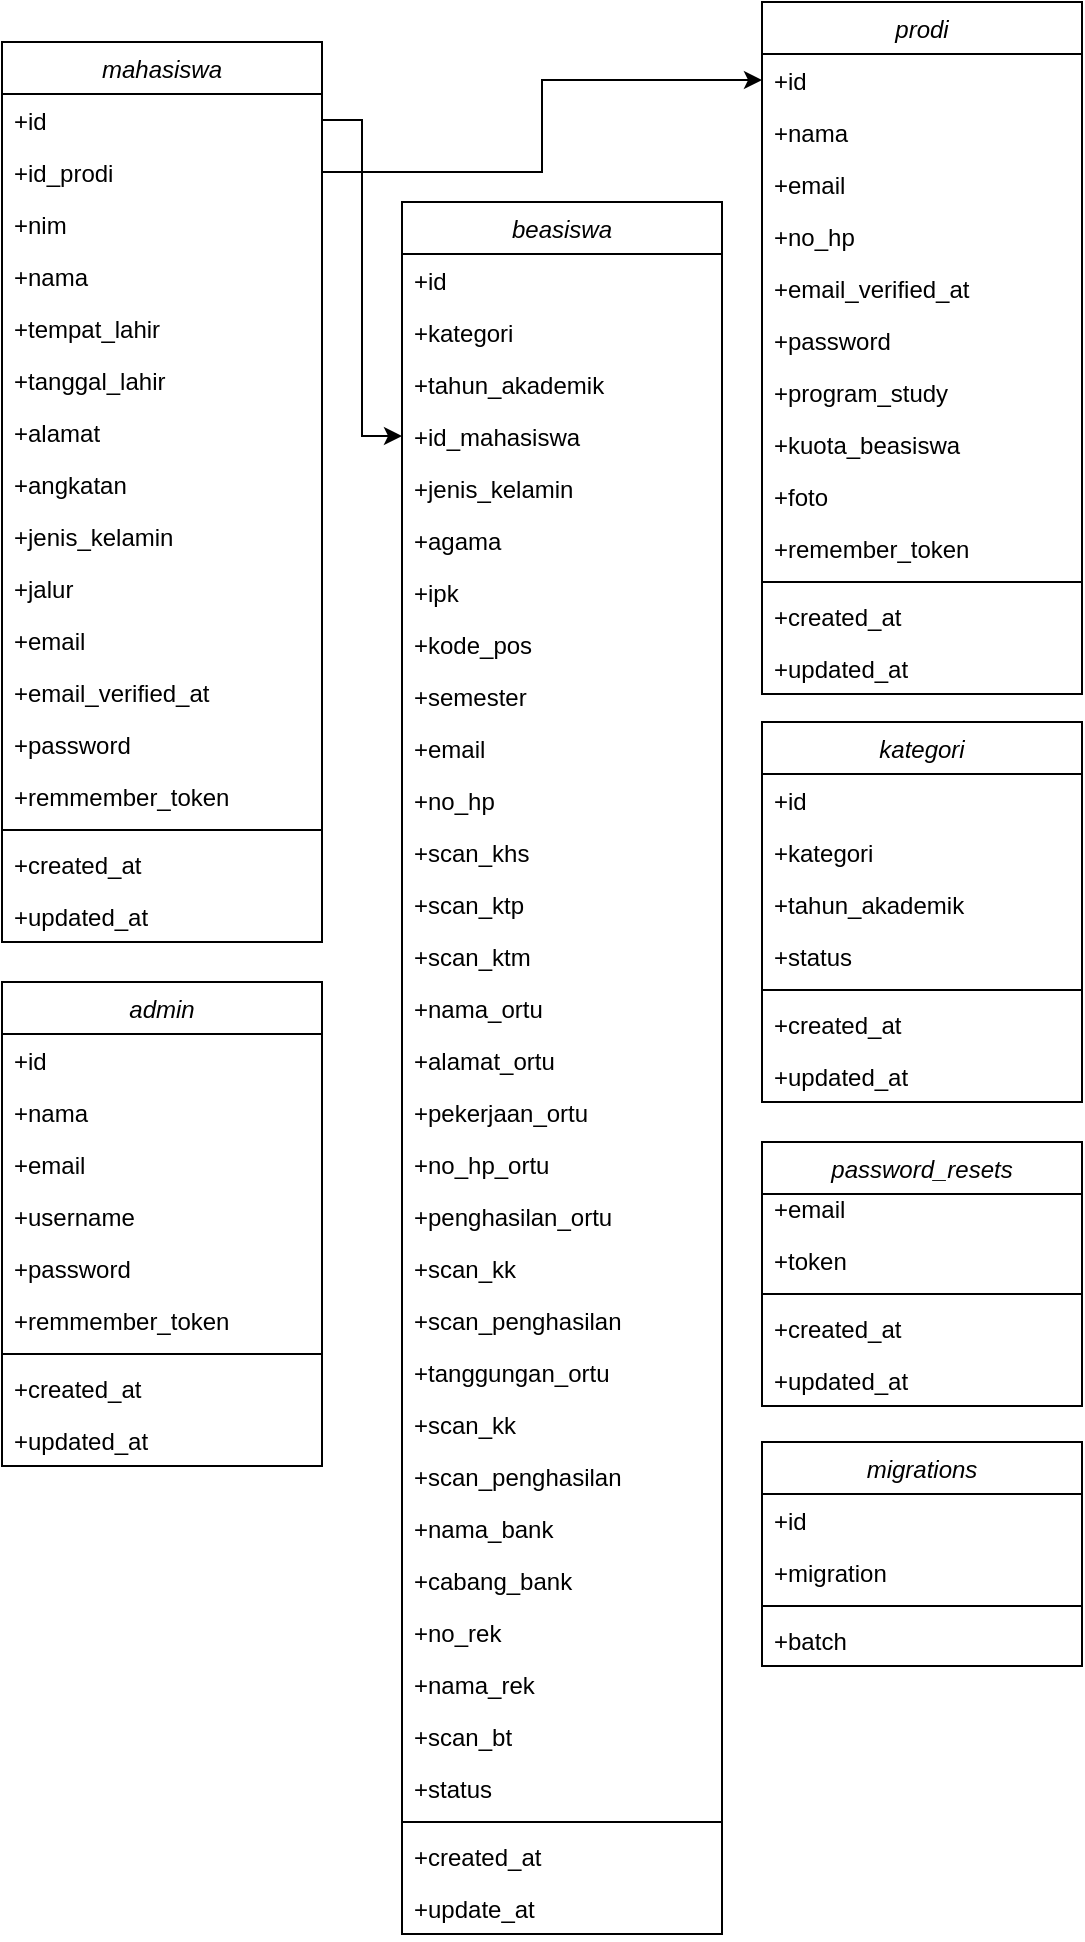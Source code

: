 <mxfile version="13.4.9" type="device"><diagram id="C5RBs43oDa-KdzZeNtuy" name="Page-1"><mxGraphModel dx="354" dy="383" grid="1" gridSize="10" guides="1" tooltips="1" connect="1" arrows="1" fold="1" page="1" pageScale="1" pageWidth="827" pageHeight="1169" math="0" shadow="0"><root><mxCell id="WIyWlLk6GJQsqaUBKTNV-0"/><mxCell id="WIyWlLk6GJQsqaUBKTNV-1" parent="WIyWlLk6GJQsqaUBKTNV-0"/><mxCell id="zkfFHV4jXpPFQw0GAbJ--0" value="mahasiswa" style="swimlane;fontStyle=2;align=center;verticalAlign=top;childLayout=stackLayout;horizontal=1;startSize=26;horizontalStack=0;resizeParent=1;resizeLast=0;collapsible=1;marginBottom=0;rounded=0;shadow=0;strokeWidth=1;" parent="WIyWlLk6GJQsqaUBKTNV-1" vertex="1"><mxGeometry x="70" y="100" width="160" height="450" as="geometry"><mxRectangle x="230" y="140" width="160" height="26" as="alternateBounds"/></mxGeometry></mxCell><mxCell id="zkfFHV4jXpPFQw0GAbJ--1" value="+id" style="text;align=left;verticalAlign=top;spacingLeft=4;spacingRight=4;overflow=hidden;rotatable=0;points=[[0,0.5],[1,0.5]];portConstraint=eastwest;" parent="zkfFHV4jXpPFQw0GAbJ--0" vertex="1"><mxGeometry y="26" width="160" height="26" as="geometry"/></mxCell><mxCell id="zkfFHV4jXpPFQw0GAbJ--2" value="+id_prodi" style="text;align=left;verticalAlign=top;spacingLeft=4;spacingRight=4;overflow=hidden;rotatable=0;points=[[0,0.5],[1,0.5]];portConstraint=eastwest;rounded=0;shadow=0;html=0;" parent="zkfFHV4jXpPFQw0GAbJ--0" vertex="1"><mxGeometry y="52" width="160" height="26" as="geometry"/></mxCell><mxCell id="zkfFHV4jXpPFQw0GAbJ--5" value="+nim" style="text;align=left;verticalAlign=top;spacingLeft=4;spacingRight=4;overflow=hidden;rotatable=0;points=[[0,0.5],[1,0.5]];portConstraint=eastwest;" parent="zkfFHV4jXpPFQw0GAbJ--0" vertex="1"><mxGeometry y="78" width="160" height="26" as="geometry"/></mxCell><mxCell id="Gxvj81-XFJor9mvx44wl-0" value="+nama" style="text;align=left;verticalAlign=top;spacingLeft=4;spacingRight=4;overflow=hidden;rotatable=0;points=[[0,0.5],[1,0.5]];portConstraint=eastwest;rounded=0;shadow=0;html=0;" vertex="1" parent="zkfFHV4jXpPFQw0GAbJ--0"><mxGeometry y="104" width="160" height="26" as="geometry"/></mxCell><mxCell id="Gxvj81-XFJor9mvx44wl-1" value="+tempat_lahir" style="text;align=left;verticalAlign=top;spacingLeft=4;spacingRight=4;overflow=hidden;rotatable=0;points=[[0,0.5],[1,0.5]];portConstraint=eastwest;rounded=0;shadow=0;html=0;" vertex="1" parent="zkfFHV4jXpPFQw0GAbJ--0"><mxGeometry y="130" width="160" height="26" as="geometry"/></mxCell><mxCell id="Gxvj81-XFJor9mvx44wl-2" value="+tanggal_lahir" style="text;align=left;verticalAlign=top;spacingLeft=4;spacingRight=4;overflow=hidden;rotatable=0;points=[[0,0.5],[1,0.5]];portConstraint=eastwest;rounded=0;shadow=0;html=0;" vertex="1" parent="zkfFHV4jXpPFQw0GAbJ--0"><mxGeometry y="156" width="160" height="26" as="geometry"/></mxCell><mxCell id="Gxvj81-XFJor9mvx44wl-3" value="+alamat" style="text;align=left;verticalAlign=top;spacingLeft=4;spacingRight=4;overflow=hidden;rotatable=0;points=[[0,0.5],[1,0.5]];portConstraint=eastwest;rounded=0;shadow=0;html=0;" vertex="1" parent="zkfFHV4jXpPFQw0GAbJ--0"><mxGeometry y="182" width="160" height="26" as="geometry"/></mxCell><mxCell id="Gxvj81-XFJor9mvx44wl-4" value="+angkatan" style="text;align=left;verticalAlign=top;spacingLeft=4;spacingRight=4;overflow=hidden;rotatable=0;points=[[0,0.5],[1,0.5]];portConstraint=eastwest;rounded=0;shadow=0;html=0;" vertex="1" parent="zkfFHV4jXpPFQw0GAbJ--0"><mxGeometry y="208" width="160" height="26" as="geometry"/></mxCell><mxCell id="Gxvj81-XFJor9mvx44wl-5" value="+jenis_kelamin" style="text;align=left;verticalAlign=top;spacingLeft=4;spacingRight=4;overflow=hidden;rotatable=0;points=[[0,0.5],[1,0.5]];portConstraint=eastwest;rounded=0;shadow=0;html=0;" vertex="1" parent="zkfFHV4jXpPFQw0GAbJ--0"><mxGeometry y="234" width="160" height="26" as="geometry"/></mxCell><mxCell id="Gxvj81-XFJor9mvx44wl-6" value="+jalur" style="text;align=left;verticalAlign=top;spacingLeft=4;spacingRight=4;overflow=hidden;rotatable=0;points=[[0,0.5],[1,0.5]];portConstraint=eastwest;rounded=0;shadow=0;html=0;" vertex="1" parent="zkfFHV4jXpPFQw0GAbJ--0"><mxGeometry y="260" width="160" height="26" as="geometry"/></mxCell><mxCell id="Gxvj81-XFJor9mvx44wl-7" value="+email" style="text;align=left;verticalAlign=top;spacingLeft=4;spacingRight=4;overflow=hidden;rotatable=0;points=[[0,0.5],[1,0.5]];portConstraint=eastwest;rounded=0;shadow=0;html=0;" vertex="1" parent="zkfFHV4jXpPFQw0GAbJ--0"><mxGeometry y="286" width="160" height="26" as="geometry"/></mxCell><mxCell id="Gxvj81-XFJor9mvx44wl-8" value="+email_verified_at" style="text;align=left;verticalAlign=top;spacingLeft=4;spacingRight=4;overflow=hidden;rotatable=0;points=[[0,0.5],[1,0.5]];portConstraint=eastwest;rounded=0;shadow=0;html=0;" vertex="1" parent="zkfFHV4jXpPFQw0GAbJ--0"><mxGeometry y="312" width="160" height="26" as="geometry"/></mxCell><mxCell id="Gxvj81-XFJor9mvx44wl-9" value="+password" style="text;align=left;verticalAlign=top;spacingLeft=4;spacingRight=4;overflow=hidden;rotatable=0;points=[[0,0.5],[1,0.5]];portConstraint=eastwest;rounded=0;shadow=0;html=0;" vertex="1" parent="zkfFHV4jXpPFQw0GAbJ--0"><mxGeometry y="338" width="160" height="26" as="geometry"/></mxCell><mxCell id="Gxvj81-XFJor9mvx44wl-10" value="+remmember_token" style="text;align=left;verticalAlign=top;spacingLeft=4;spacingRight=4;overflow=hidden;rotatable=0;points=[[0,0.5],[1,0.5]];portConstraint=eastwest;rounded=0;shadow=0;html=0;" vertex="1" parent="zkfFHV4jXpPFQw0GAbJ--0"><mxGeometry y="364" width="160" height="26" as="geometry"/></mxCell><mxCell id="zkfFHV4jXpPFQw0GAbJ--4" value="" style="line;html=1;strokeWidth=1;align=left;verticalAlign=middle;spacingTop=-1;spacingLeft=3;spacingRight=3;rotatable=0;labelPosition=right;points=[];portConstraint=eastwest;" parent="zkfFHV4jXpPFQw0GAbJ--0" vertex="1"><mxGeometry y="390" width="160" height="8" as="geometry"/></mxCell><mxCell id="Gxvj81-XFJor9mvx44wl-12" value="+created_at" style="text;align=left;verticalAlign=top;spacingLeft=4;spacingRight=4;overflow=hidden;rotatable=0;points=[[0,0.5],[1,0.5]];portConstraint=eastwest;rounded=0;shadow=0;html=0;" vertex="1" parent="zkfFHV4jXpPFQw0GAbJ--0"><mxGeometry y="398" width="160" height="26" as="geometry"/></mxCell><mxCell id="Gxvj81-XFJor9mvx44wl-13" value="+updated_at" style="text;align=left;verticalAlign=top;spacingLeft=4;spacingRight=4;overflow=hidden;rotatable=0;points=[[0,0.5],[1,0.5]];portConstraint=eastwest;rounded=0;shadow=0;html=0;" vertex="1" parent="zkfFHV4jXpPFQw0GAbJ--0"><mxGeometry y="424" width="160" height="26" as="geometry"/></mxCell><mxCell id="Gxvj81-XFJor9mvx44wl-50" style="edgeStyle=orthogonalEdgeStyle;rounded=0;orthogonalLoop=1;jettySize=auto;html=1;exitX=1;exitY=0.5;exitDx=0;exitDy=0;entryX=0;entryY=0.5;entryDx=0;entryDy=0;" edge="1" parent="WIyWlLk6GJQsqaUBKTNV-1" source="zkfFHV4jXpPFQw0GAbJ--1" target="Gxvj81-XFJor9mvx44wl-19"><mxGeometry relative="1" as="geometry"/></mxCell><mxCell id="Gxvj81-XFJor9mvx44wl-84" style="edgeStyle=orthogonalEdgeStyle;rounded=0;orthogonalLoop=1;jettySize=auto;html=1;exitX=1;exitY=0.5;exitDx=0;exitDy=0;entryX=0;entryY=0.5;entryDx=0;entryDy=0;" edge="1" parent="WIyWlLk6GJQsqaUBKTNV-1" source="zkfFHV4jXpPFQw0GAbJ--2" target="Gxvj81-XFJor9mvx44wl-71"><mxGeometry relative="1" as="geometry"/></mxCell><mxCell id="Gxvj81-XFJor9mvx44wl-51" value="admin" style="swimlane;fontStyle=2;align=center;verticalAlign=top;childLayout=stackLayout;horizontal=1;startSize=26;horizontalStack=0;resizeParent=1;resizeLast=0;collapsible=1;marginBottom=0;rounded=0;shadow=0;strokeWidth=1;" vertex="1" parent="WIyWlLk6GJQsqaUBKTNV-1"><mxGeometry x="70" y="570" width="160" height="242" as="geometry"><mxRectangle x="230" y="140" width="160" height="26" as="alternateBounds"/></mxGeometry></mxCell><mxCell id="Gxvj81-XFJor9mvx44wl-52" value="+id" style="text;align=left;verticalAlign=top;spacingLeft=4;spacingRight=4;overflow=hidden;rotatable=0;points=[[0,0.5],[1,0.5]];portConstraint=eastwest;" vertex="1" parent="Gxvj81-XFJor9mvx44wl-51"><mxGeometry y="26" width="160" height="26" as="geometry"/></mxCell><mxCell id="Gxvj81-XFJor9mvx44wl-55" value="+nama" style="text;align=left;verticalAlign=top;spacingLeft=4;spacingRight=4;overflow=hidden;rotatable=0;points=[[0,0.5],[1,0.5]];portConstraint=eastwest;rounded=0;shadow=0;html=0;" vertex="1" parent="Gxvj81-XFJor9mvx44wl-51"><mxGeometry y="52" width="160" height="26" as="geometry"/></mxCell><mxCell id="Gxvj81-XFJor9mvx44wl-69" value="+email" style="text;align=left;verticalAlign=top;spacingLeft=4;spacingRight=4;overflow=hidden;rotatable=0;points=[[0,0.5],[1,0.5]];portConstraint=eastwest;rounded=0;shadow=0;html=0;" vertex="1" parent="Gxvj81-XFJor9mvx44wl-51"><mxGeometry y="78" width="160" height="26" as="geometry"/></mxCell><mxCell id="Gxvj81-XFJor9mvx44wl-56" value="+username" style="text;align=left;verticalAlign=top;spacingLeft=4;spacingRight=4;overflow=hidden;rotatable=0;points=[[0,0.5],[1,0.5]];portConstraint=eastwest;rounded=0;shadow=0;html=0;" vertex="1" parent="Gxvj81-XFJor9mvx44wl-51"><mxGeometry y="104" width="160" height="26" as="geometry"/></mxCell><mxCell id="Gxvj81-XFJor9mvx44wl-57" value="+password" style="text;align=left;verticalAlign=top;spacingLeft=4;spacingRight=4;overflow=hidden;rotatable=0;points=[[0,0.5],[1,0.5]];portConstraint=eastwest;rounded=0;shadow=0;html=0;" vertex="1" parent="Gxvj81-XFJor9mvx44wl-51"><mxGeometry y="130" width="160" height="26" as="geometry"/></mxCell><mxCell id="Gxvj81-XFJor9mvx44wl-65" value="+remmember_token" style="text;align=left;verticalAlign=top;spacingLeft=4;spacingRight=4;overflow=hidden;rotatable=0;points=[[0,0.5],[1,0.5]];portConstraint=eastwest;rounded=0;shadow=0;html=0;" vertex="1" parent="Gxvj81-XFJor9mvx44wl-51"><mxGeometry y="156" width="160" height="26" as="geometry"/></mxCell><mxCell id="Gxvj81-XFJor9mvx44wl-66" value="" style="line;html=1;strokeWidth=1;align=left;verticalAlign=middle;spacingTop=-1;spacingLeft=3;spacingRight=3;rotatable=0;labelPosition=right;points=[];portConstraint=eastwest;" vertex="1" parent="Gxvj81-XFJor9mvx44wl-51"><mxGeometry y="182" width="160" height="8" as="geometry"/></mxCell><mxCell id="Gxvj81-XFJor9mvx44wl-67" value="+created_at" style="text;align=left;verticalAlign=top;spacingLeft=4;spacingRight=4;overflow=hidden;rotatable=0;points=[[0,0.5],[1,0.5]];portConstraint=eastwest;rounded=0;shadow=0;html=0;" vertex="1" parent="Gxvj81-XFJor9mvx44wl-51"><mxGeometry y="190" width="160" height="26" as="geometry"/></mxCell><mxCell id="Gxvj81-XFJor9mvx44wl-68" value="+updated_at" style="text;align=left;verticalAlign=top;spacingLeft=4;spacingRight=4;overflow=hidden;rotatable=0;points=[[0,0.5],[1,0.5]];portConstraint=eastwest;rounded=0;shadow=0;html=0;" vertex="1" parent="Gxvj81-XFJor9mvx44wl-51"><mxGeometry y="216" width="160" height="26" as="geometry"/></mxCell><mxCell id="Gxvj81-XFJor9mvx44wl-15" value="beasiswa" style="swimlane;fontStyle=2;align=center;verticalAlign=top;childLayout=stackLayout;horizontal=1;startSize=26;horizontalStack=0;resizeParent=1;resizeLast=0;collapsible=1;marginBottom=0;rounded=0;shadow=0;strokeWidth=1;" vertex="1" parent="WIyWlLk6GJQsqaUBKTNV-1"><mxGeometry x="270" y="180" width="160" height="866" as="geometry"><mxRectangle x="230" y="140" width="160" height="26" as="alternateBounds"/></mxGeometry></mxCell><mxCell id="Gxvj81-XFJor9mvx44wl-16" value="+id" style="text;align=left;verticalAlign=top;spacingLeft=4;spacingRight=4;overflow=hidden;rotatable=0;points=[[0,0.5],[1,0.5]];portConstraint=eastwest;" vertex="1" parent="Gxvj81-XFJor9mvx44wl-15"><mxGeometry y="26" width="160" height="26" as="geometry"/></mxCell><mxCell id="Gxvj81-XFJor9mvx44wl-17" value="+kategori" style="text;align=left;verticalAlign=top;spacingLeft=4;spacingRight=4;overflow=hidden;rotatable=0;points=[[0,0.5],[1,0.5]];portConstraint=eastwest;rounded=0;shadow=0;html=0;" vertex="1" parent="Gxvj81-XFJor9mvx44wl-15"><mxGeometry y="52" width="160" height="26" as="geometry"/></mxCell><mxCell id="Gxvj81-XFJor9mvx44wl-18" value="+tahun_akademik" style="text;align=left;verticalAlign=top;spacingLeft=4;spacingRight=4;overflow=hidden;rotatable=0;points=[[0,0.5],[1,0.5]];portConstraint=eastwest;" vertex="1" parent="Gxvj81-XFJor9mvx44wl-15"><mxGeometry y="78" width="160" height="26" as="geometry"/></mxCell><mxCell id="Gxvj81-XFJor9mvx44wl-19" value="+id_mahasiswa" style="text;align=left;verticalAlign=top;spacingLeft=4;spacingRight=4;overflow=hidden;rotatable=0;points=[[0,0.5],[1,0.5]];portConstraint=eastwest;rounded=0;shadow=0;html=0;" vertex="1" parent="Gxvj81-XFJor9mvx44wl-15"><mxGeometry y="104" width="160" height="26" as="geometry"/></mxCell><mxCell id="Gxvj81-XFJor9mvx44wl-21" value="+jenis_kelamin" style="text;align=left;verticalAlign=top;spacingLeft=4;spacingRight=4;overflow=hidden;rotatable=0;points=[[0,0.5],[1,0.5]];portConstraint=eastwest;rounded=0;shadow=0;html=0;" vertex="1" parent="Gxvj81-XFJor9mvx44wl-15"><mxGeometry y="130" width="160" height="26" as="geometry"/></mxCell><mxCell id="Gxvj81-XFJor9mvx44wl-22" value="+agama" style="text;align=left;verticalAlign=top;spacingLeft=4;spacingRight=4;overflow=hidden;rotatable=0;points=[[0,0.5],[1,0.5]];portConstraint=eastwest;rounded=0;shadow=0;html=0;" vertex="1" parent="Gxvj81-XFJor9mvx44wl-15"><mxGeometry y="156" width="160" height="26" as="geometry"/></mxCell><mxCell id="Gxvj81-XFJor9mvx44wl-23" value="+ipk" style="text;align=left;verticalAlign=top;spacingLeft=4;spacingRight=4;overflow=hidden;rotatable=0;points=[[0,0.5],[1,0.5]];portConstraint=eastwest;rounded=0;shadow=0;html=0;" vertex="1" parent="Gxvj81-XFJor9mvx44wl-15"><mxGeometry y="182" width="160" height="26" as="geometry"/></mxCell><mxCell id="Gxvj81-XFJor9mvx44wl-24" value="+kode_pos" style="text;align=left;verticalAlign=top;spacingLeft=4;spacingRight=4;overflow=hidden;rotatable=0;points=[[0,0.5],[1,0.5]];portConstraint=eastwest;rounded=0;shadow=0;html=0;" vertex="1" parent="Gxvj81-XFJor9mvx44wl-15"><mxGeometry y="208" width="160" height="26" as="geometry"/></mxCell><mxCell id="Gxvj81-XFJor9mvx44wl-25" value="+semester" style="text;align=left;verticalAlign=top;spacingLeft=4;spacingRight=4;overflow=hidden;rotatable=0;points=[[0,0.5],[1,0.5]];portConstraint=eastwest;rounded=0;shadow=0;html=0;" vertex="1" parent="Gxvj81-XFJor9mvx44wl-15"><mxGeometry y="234" width="160" height="26" as="geometry"/></mxCell><mxCell id="Gxvj81-XFJor9mvx44wl-26" value="+email" style="text;align=left;verticalAlign=top;spacingLeft=4;spacingRight=4;overflow=hidden;rotatable=0;points=[[0,0.5],[1,0.5]];portConstraint=eastwest;rounded=0;shadow=0;html=0;" vertex="1" parent="Gxvj81-XFJor9mvx44wl-15"><mxGeometry y="260" width="160" height="26" as="geometry"/></mxCell><mxCell id="Gxvj81-XFJor9mvx44wl-27" value="+no_hp" style="text;align=left;verticalAlign=top;spacingLeft=4;spacingRight=4;overflow=hidden;rotatable=0;points=[[0,0.5],[1,0.5]];portConstraint=eastwest;rounded=0;shadow=0;html=0;" vertex="1" parent="Gxvj81-XFJor9mvx44wl-15"><mxGeometry y="286" width="160" height="26" as="geometry"/></mxCell><mxCell id="Gxvj81-XFJor9mvx44wl-28" value="+scan_khs" style="text;align=left;verticalAlign=top;spacingLeft=4;spacingRight=4;overflow=hidden;rotatable=0;points=[[0,0.5],[1,0.5]];portConstraint=eastwest;rounded=0;shadow=0;html=0;" vertex="1" parent="Gxvj81-XFJor9mvx44wl-15"><mxGeometry y="312" width="160" height="26" as="geometry"/></mxCell><mxCell id="Gxvj81-XFJor9mvx44wl-29" value="+scan_ktp" style="text;align=left;verticalAlign=top;spacingLeft=4;spacingRight=4;overflow=hidden;rotatable=0;points=[[0,0.5],[1,0.5]];portConstraint=eastwest;rounded=0;shadow=0;html=0;" vertex="1" parent="Gxvj81-XFJor9mvx44wl-15"><mxGeometry y="338" width="160" height="26" as="geometry"/></mxCell><mxCell id="Gxvj81-XFJor9mvx44wl-31" value="+scan_ktm" style="text;align=left;verticalAlign=top;spacingLeft=4;spacingRight=4;overflow=hidden;rotatable=0;points=[[0,0.5],[1,0.5]];portConstraint=eastwest;rounded=0;shadow=0;html=0;" vertex="1" parent="Gxvj81-XFJor9mvx44wl-15"><mxGeometry y="364" width="160" height="26" as="geometry"/></mxCell><mxCell id="Gxvj81-XFJor9mvx44wl-32" value="+nama_ortu" style="text;align=left;verticalAlign=top;spacingLeft=4;spacingRight=4;overflow=hidden;rotatable=0;points=[[0,0.5],[1,0.5]];portConstraint=eastwest;rounded=0;shadow=0;html=0;" vertex="1" parent="Gxvj81-XFJor9mvx44wl-15"><mxGeometry y="390" width="160" height="26" as="geometry"/></mxCell><mxCell id="Gxvj81-XFJor9mvx44wl-33" value="+alamat_ortu" style="text;align=left;verticalAlign=top;spacingLeft=4;spacingRight=4;overflow=hidden;rotatable=0;points=[[0,0.5],[1,0.5]];portConstraint=eastwest;rounded=0;shadow=0;html=0;" vertex="1" parent="Gxvj81-XFJor9mvx44wl-15"><mxGeometry y="416" width="160" height="26" as="geometry"/></mxCell><mxCell id="Gxvj81-XFJor9mvx44wl-34" value="+pekerjaan_ortu" style="text;align=left;verticalAlign=top;spacingLeft=4;spacingRight=4;overflow=hidden;rotatable=0;points=[[0,0.5],[1,0.5]];portConstraint=eastwest;rounded=0;shadow=0;html=0;" vertex="1" parent="Gxvj81-XFJor9mvx44wl-15"><mxGeometry y="442" width="160" height="26" as="geometry"/></mxCell><mxCell id="Gxvj81-XFJor9mvx44wl-35" value="+no_hp_ortu" style="text;align=left;verticalAlign=top;spacingLeft=4;spacingRight=4;overflow=hidden;rotatable=0;points=[[0,0.5],[1,0.5]];portConstraint=eastwest;rounded=0;shadow=0;html=0;" vertex="1" parent="Gxvj81-XFJor9mvx44wl-15"><mxGeometry y="468" width="160" height="26" as="geometry"/></mxCell><mxCell id="Gxvj81-XFJor9mvx44wl-36" value="+penghasilan_ortu" style="text;align=left;verticalAlign=top;spacingLeft=4;spacingRight=4;overflow=hidden;rotatable=0;points=[[0,0.5],[1,0.5]];portConstraint=eastwest;rounded=0;shadow=0;html=0;" vertex="1" parent="Gxvj81-XFJor9mvx44wl-15"><mxGeometry y="494" width="160" height="26" as="geometry"/></mxCell><mxCell id="Gxvj81-XFJor9mvx44wl-37" value="+scan_kk" style="text;align=left;verticalAlign=top;spacingLeft=4;spacingRight=4;overflow=hidden;rotatable=0;points=[[0,0.5],[1,0.5]];portConstraint=eastwest;rounded=0;shadow=0;html=0;" vertex="1" parent="Gxvj81-XFJor9mvx44wl-15"><mxGeometry y="520" width="160" height="26" as="geometry"/></mxCell><mxCell id="Gxvj81-XFJor9mvx44wl-38" value="+scan_penghasilan" style="text;align=left;verticalAlign=top;spacingLeft=4;spacingRight=4;overflow=hidden;rotatable=0;points=[[0,0.5],[1,0.5]];portConstraint=eastwest;rounded=0;shadow=0;html=0;" vertex="1" parent="Gxvj81-XFJor9mvx44wl-15"><mxGeometry y="546" width="160" height="26" as="geometry"/></mxCell><mxCell id="Gxvj81-XFJor9mvx44wl-39" value="+tanggungan_ortu" style="text;align=left;verticalAlign=top;spacingLeft=4;spacingRight=4;overflow=hidden;rotatable=0;points=[[0,0.5],[1,0.5]];portConstraint=eastwest;rounded=0;shadow=0;html=0;" vertex="1" parent="Gxvj81-XFJor9mvx44wl-15"><mxGeometry y="572" width="160" height="26" as="geometry"/></mxCell><mxCell id="Gxvj81-XFJor9mvx44wl-40" value="+scan_kk" style="text;align=left;verticalAlign=top;spacingLeft=4;spacingRight=4;overflow=hidden;rotatable=0;points=[[0,0.5],[1,0.5]];portConstraint=eastwest;rounded=0;shadow=0;html=0;" vertex="1" parent="Gxvj81-XFJor9mvx44wl-15"><mxGeometry y="598" width="160" height="26" as="geometry"/></mxCell><mxCell id="Gxvj81-XFJor9mvx44wl-41" value="+scan_penghasilan" style="text;align=left;verticalAlign=top;spacingLeft=4;spacingRight=4;overflow=hidden;rotatable=0;points=[[0,0.5],[1,0.5]];portConstraint=eastwest;rounded=0;shadow=0;html=0;" vertex="1" parent="Gxvj81-XFJor9mvx44wl-15"><mxGeometry y="624" width="160" height="26" as="geometry"/></mxCell><mxCell id="Gxvj81-XFJor9mvx44wl-42" value="+nama_bank" style="text;align=left;verticalAlign=top;spacingLeft=4;spacingRight=4;overflow=hidden;rotatable=0;points=[[0,0.5],[1,0.5]];portConstraint=eastwest;rounded=0;shadow=0;html=0;" vertex="1" parent="Gxvj81-XFJor9mvx44wl-15"><mxGeometry y="650" width="160" height="26" as="geometry"/></mxCell><mxCell id="Gxvj81-XFJor9mvx44wl-43" value="+cabang_bank" style="text;align=left;verticalAlign=top;spacingLeft=4;spacingRight=4;overflow=hidden;rotatable=0;points=[[0,0.5],[1,0.5]];portConstraint=eastwest;rounded=0;shadow=0;html=0;" vertex="1" parent="Gxvj81-XFJor9mvx44wl-15"><mxGeometry y="676" width="160" height="26" as="geometry"/></mxCell><mxCell id="Gxvj81-XFJor9mvx44wl-44" value="+no_rek" style="text;align=left;verticalAlign=top;spacingLeft=4;spacingRight=4;overflow=hidden;rotatable=0;points=[[0,0.5],[1,0.5]];portConstraint=eastwest;rounded=0;shadow=0;html=0;" vertex="1" parent="Gxvj81-XFJor9mvx44wl-15"><mxGeometry y="702" width="160" height="26" as="geometry"/></mxCell><mxCell id="Gxvj81-XFJor9mvx44wl-45" value="+nama_rek" style="text;align=left;verticalAlign=top;spacingLeft=4;spacingRight=4;overflow=hidden;rotatable=0;points=[[0,0.5],[1,0.5]];portConstraint=eastwest;rounded=0;shadow=0;html=0;" vertex="1" parent="Gxvj81-XFJor9mvx44wl-15"><mxGeometry y="728" width="160" height="26" as="geometry"/></mxCell><mxCell id="Gxvj81-XFJor9mvx44wl-46" value="+scan_bt" style="text;align=left;verticalAlign=top;spacingLeft=4;spacingRight=4;overflow=hidden;rotatable=0;points=[[0,0.5],[1,0.5]];portConstraint=eastwest;rounded=0;shadow=0;html=0;" vertex="1" parent="Gxvj81-XFJor9mvx44wl-15"><mxGeometry y="754" width="160" height="26" as="geometry"/></mxCell><mxCell id="Gxvj81-XFJor9mvx44wl-47" value="+status" style="text;align=left;verticalAlign=top;spacingLeft=4;spacingRight=4;overflow=hidden;rotatable=0;points=[[0,0.5],[1,0.5]];portConstraint=eastwest;rounded=0;shadow=0;html=0;" vertex="1" parent="Gxvj81-XFJor9mvx44wl-15"><mxGeometry y="780" width="160" height="26" as="geometry"/></mxCell><mxCell id="Gxvj81-XFJor9mvx44wl-30" value="" style="line;html=1;strokeWidth=1;align=left;verticalAlign=middle;spacingTop=-1;spacingLeft=3;spacingRight=3;rotatable=0;labelPosition=right;points=[];portConstraint=eastwest;" vertex="1" parent="Gxvj81-XFJor9mvx44wl-15"><mxGeometry y="806" width="160" height="8" as="geometry"/></mxCell><mxCell id="Gxvj81-XFJor9mvx44wl-48" value="+created_at" style="text;align=left;verticalAlign=top;spacingLeft=4;spacingRight=4;overflow=hidden;rotatable=0;points=[[0,0.5],[1,0.5]];portConstraint=eastwest;rounded=0;shadow=0;html=0;" vertex="1" parent="Gxvj81-XFJor9mvx44wl-15"><mxGeometry y="814" width="160" height="26" as="geometry"/></mxCell><mxCell id="Gxvj81-XFJor9mvx44wl-49" value="+update_at" style="text;align=left;verticalAlign=top;spacingLeft=4;spacingRight=4;overflow=hidden;rotatable=0;points=[[0,0.5],[1,0.5]];portConstraint=eastwest;rounded=0;shadow=0;html=0;" vertex="1" parent="Gxvj81-XFJor9mvx44wl-15"><mxGeometry y="840" width="160" height="26" as="geometry"/></mxCell><mxCell id="Gxvj81-XFJor9mvx44wl-70" value="prodi" style="swimlane;fontStyle=2;align=center;verticalAlign=top;childLayout=stackLayout;horizontal=1;startSize=26;horizontalStack=0;resizeParent=1;resizeLast=0;collapsible=1;marginBottom=0;rounded=0;shadow=0;strokeWidth=1;" vertex="1" parent="WIyWlLk6GJQsqaUBKTNV-1"><mxGeometry x="450" y="80" width="160" height="346" as="geometry"><mxRectangle x="230" y="140" width="160" height="26" as="alternateBounds"/></mxGeometry></mxCell><mxCell id="Gxvj81-XFJor9mvx44wl-71" value="+id" style="text;align=left;verticalAlign=top;spacingLeft=4;spacingRight=4;overflow=hidden;rotatable=0;points=[[0,0.5],[1,0.5]];portConstraint=eastwest;" vertex="1" parent="Gxvj81-XFJor9mvx44wl-70"><mxGeometry y="26" width="160" height="26" as="geometry"/></mxCell><mxCell id="Gxvj81-XFJor9mvx44wl-72" value="+nama" style="text;align=left;verticalAlign=top;spacingLeft=4;spacingRight=4;overflow=hidden;rotatable=0;points=[[0,0.5],[1,0.5]];portConstraint=eastwest;rounded=0;shadow=0;html=0;" vertex="1" parent="Gxvj81-XFJor9mvx44wl-70"><mxGeometry y="52" width="160" height="26" as="geometry"/></mxCell><mxCell id="Gxvj81-XFJor9mvx44wl-73" value="+email" style="text;align=left;verticalAlign=top;spacingLeft=4;spacingRight=4;overflow=hidden;rotatable=0;points=[[0,0.5],[1,0.5]];portConstraint=eastwest;rounded=0;shadow=0;html=0;" vertex="1" parent="Gxvj81-XFJor9mvx44wl-70"><mxGeometry y="78" width="160" height="26" as="geometry"/></mxCell><mxCell id="Gxvj81-XFJor9mvx44wl-74" value="+no_hp" style="text;align=left;verticalAlign=top;spacingLeft=4;spacingRight=4;overflow=hidden;rotatable=0;points=[[0,0.5],[1,0.5]];portConstraint=eastwest;rounded=0;shadow=0;html=0;" vertex="1" parent="Gxvj81-XFJor9mvx44wl-70"><mxGeometry y="104" width="160" height="26" as="geometry"/></mxCell><mxCell id="Gxvj81-XFJor9mvx44wl-75" value="+email_verified_at" style="text;align=left;verticalAlign=top;spacingLeft=4;spacingRight=4;overflow=hidden;rotatable=0;points=[[0,0.5],[1,0.5]];portConstraint=eastwest;rounded=0;shadow=0;html=0;" vertex="1" parent="Gxvj81-XFJor9mvx44wl-70"><mxGeometry y="130" width="160" height="26" as="geometry"/></mxCell><mxCell id="Gxvj81-XFJor9mvx44wl-76" value="+password" style="text;align=left;verticalAlign=top;spacingLeft=4;spacingRight=4;overflow=hidden;rotatable=0;points=[[0,0.5],[1,0.5]];portConstraint=eastwest;rounded=0;shadow=0;html=0;" vertex="1" parent="Gxvj81-XFJor9mvx44wl-70"><mxGeometry y="156" width="160" height="26" as="geometry"/></mxCell><mxCell id="Gxvj81-XFJor9mvx44wl-80" value="+program_study" style="text;align=left;verticalAlign=top;spacingLeft=4;spacingRight=4;overflow=hidden;rotatable=0;points=[[0,0.5],[1,0.5]];portConstraint=eastwest;rounded=0;shadow=0;html=0;" vertex="1" parent="Gxvj81-XFJor9mvx44wl-70"><mxGeometry y="182" width="160" height="26" as="geometry"/></mxCell><mxCell id="Gxvj81-XFJor9mvx44wl-81" value="+kuota_beasiswa" style="text;align=left;verticalAlign=top;spacingLeft=4;spacingRight=4;overflow=hidden;rotatable=0;points=[[0,0.5],[1,0.5]];portConstraint=eastwest;rounded=0;shadow=0;html=0;" vertex="1" parent="Gxvj81-XFJor9mvx44wl-70"><mxGeometry y="208" width="160" height="26" as="geometry"/></mxCell><mxCell id="Gxvj81-XFJor9mvx44wl-82" value="+foto" style="text;align=left;verticalAlign=top;spacingLeft=4;spacingRight=4;overflow=hidden;rotatable=0;points=[[0,0.5],[1,0.5]];portConstraint=eastwest;rounded=0;shadow=0;html=0;" vertex="1" parent="Gxvj81-XFJor9mvx44wl-70"><mxGeometry y="234" width="160" height="26" as="geometry"/></mxCell><mxCell id="Gxvj81-XFJor9mvx44wl-83" value="+remember_token" style="text;align=left;verticalAlign=top;spacingLeft=4;spacingRight=4;overflow=hidden;rotatable=0;points=[[0,0.5],[1,0.5]];portConstraint=eastwest;rounded=0;shadow=0;html=0;" vertex="1" parent="Gxvj81-XFJor9mvx44wl-70"><mxGeometry y="260" width="160" height="26" as="geometry"/></mxCell><mxCell id="Gxvj81-XFJor9mvx44wl-77" value="" style="line;html=1;strokeWidth=1;align=left;verticalAlign=middle;spacingTop=-1;spacingLeft=3;spacingRight=3;rotatable=0;labelPosition=right;points=[];portConstraint=eastwest;" vertex="1" parent="Gxvj81-XFJor9mvx44wl-70"><mxGeometry y="286" width="160" height="8" as="geometry"/></mxCell><mxCell id="Gxvj81-XFJor9mvx44wl-78" value="+created_at" style="text;align=left;verticalAlign=top;spacingLeft=4;spacingRight=4;overflow=hidden;rotatable=0;points=[[0,0.5],[1,0.5]];portConstraint=eastwest;rounded=0;shadow=0;html=0;" vertex="1" parent="Gxvj81-XFJor9mvx44wl-70"><mxGeometry y="294" width="160" height="26" as="geometry"/></mxCell><mxCell id="Gxvj81-XFJor9mvx44wl-79" value="+updated_at" style="text;align=left;verticalAlign=top;spacingLeft=4;spacingRight=4;overflow=hidden;rotatable=0;points=[[0,0.5],[1,0.5]];portConstraint=eastwest;rounded=0;shadow=0;html=0;" vertex="1" parent="Gxvj81-XFJor9mvx44wl-70"><mxGeometry y="320" width="160" height="26" as="geometry"/></mxCell><mxCell id="Gxvj81-XFJor9mvx44wl-85" value="kategori" style="swimlane;fontStyle=2;align=center;verticalAlign=top;childLayout=stackLayout;horizontal=1;startSize=26;horizontalStack=0;resizeParent=1;resizeLast=0;collapsible=1;marginBottom=0;rounded=0;shadow=0;strokeWidth=1;" vertex="1" parent="WIyWlLk6GJQsqaUBKTNV-1"><mxGeometry x="450" y="440" width="160" height="190" as="geometry"><mxRectangle x="230" y="140" width="160" height="26" as="alternateBounds"/></mxGeometry></mxCell><mxCell id="Gxvj81-XFJor9mvx44wl-86" value="+id" style="text;align=left;verticalAlign=top;spacingLeft=4;spacingRight=4;overflow=hidden;rotatable=0;points=[[0,0.5],[1,0.5]];portConstraint=eastwest;" vertex="1" parent="Gxvj81-XFJor9mvx44wl-85"><mxGeometry y="26" width="160" height="26" as="geometry"/></mxCell><mxCell id="Gxvj81-XFJor9mvx44wl-87" value="+kategori" style="text;align=left;verticalAlign=top;spacingLeft=4;spacingRight=4;overflow=hidden;rotatable=0;points=[[0,0.5],[1,0.5]];portConstraint=eastwest;rounded=0;shadow=0;html=0;" vertex="1" parent="Gxvj81-XFJor9mvx44wl-85"><mxGeometry y="52" width="160" height="26" as="geometry"/></mxCell><mxCell id="Gxvj81-XFJor9mvx44wl-88" value="+tahun_akademik" style="text;align=left;verticalAlign=top;spacingLeft=4;spacingRight=4;overflow=hidden;rotatable=0;points=[[0,0.5],[1,0.5]];portConstraint=eastwest;rounded=0;shadow=0;html=0;" vertex="1" parent="Gxvj81-XFJor9mvx44wl-85"><mxGeometry y="78" width="160" height="26" as="geometry"/></mxCell><mxCell id="Gxvj81-XFJor9mvx44wl-89" value="+status" style="text;align=left;verticalAlign=top;spacingLeft=4;spacingRight=4;overflow=hidden;rotatable=0;points=[[0,0.5],[1,0.5]];portConstraint=eastwest;rounded=0;shadow=0;html=0;" vertex="1" parent="Gxvj81-XFJor9mvx44wl-85"><mxGeometry y="104" width="160" height="26" as="geometry"/></mxCell><mxCell id="Gxvj81-XFJor9mvx44wl-92" value="" style="line;html=1;strokeWidth=1;align=left;verticalAlign=middle;spacingTop=-1;spacingLeft=3;spacingRight=3;rotatable=0;labelPosition=right;points=[];portConstraint=eastwest;" vertex="1" parent="Gxvj81-XFJor9mvx44wl-85"><mxGeometry y="130" width="160" height="8" as="geometry"/></mxCell><mxCell id="Gxvj81-XFJor9mvx44wl-93" value="+created_at" style="text;align=left;verticalAlign=top;spacingLeft=4;spacingRight=4;overflow=hidden;rotatable=0;points=[[0,0.5],[1,0.5]];portConstraint=eastwest;rounded=0;shadow=0;html=0;" vertex="1" parent="Gxvj81-XFJor9mvx44wl-85"><mxGeometry y="138" width="160" height="26" as="geometry"/></mxCell><mxCell id="Gxvj81-XFJor9mvx44wl-94" value="+updated_at" style="text;align=left;verticalAlign=top;spacingLeft=4;spacingRight=4;overflow=hidden;rotatable=0;points=[[0,0.5],[1,0.5]];portConstraint=eastwest;rounded=0;shadow=0;html=0;" vertex="1" parent="Gxvj81-XFJor9mvx44wl-85"><mxGeometry y="164" width="160" height="26" as="geometry"/></mxCell><mxCell id="Gxvj81-XFJor9mvx44wl-95" value="password_resets" style="swimlane;fontStyle=2;align=center;verticalAlign=top;childLayout=stackLayout;horizontal=1;startSize=26;horizontalStack=0;resizeParent=1;resizeLast=0;collapsible=1;marginBottom=0;rounded=0;shadow=0;strokeWidth=1;" vertex="1" parent="WIyWlLk6GJQsqaUBKTNV-1"><mxGeometry x="450" y="650" width="160" height="132" as="geometry"><mxRectangle x="230" y="140" width="160" height="26" as="alternateBounds"/></mxGeometry></mxCell><mxCell id="Gxvj81-XFJor9mvx44wl-96" value="+email" style="text;align=left;verticalAlign=top;spacingLeft=4;spacingRight=4;overflow=hidden;rotatable=0;points=[[0,0.5],[1,0.5]];portConstraint=eastwest;" vertex="1" parent="Gxvj81-XFJor9mvx44wl-95"><mxGeometry y="20" width="160" height="26" as="geometry"/></mxCell><mxCell id="Gxvj81-XFJor9mvx44wl-97" value="+token" style="text;align=left;verticalAlign=top;spacingLeft=4;spacingRight=4;overflow=hidden;rotatable=0;points=[[0,0.5],[1,0.5]];portConstraint=eastwest;rounded=0;shadow=0;html=0;" vertex="1" parent="Gxvj81-XFJor9mvx44wl-95"><mxGeometry y="46" width="160" height="26" as="geometry"/></mxCell><mxCell id="Gxvj81-XFJor9mvx44wl-100" value="" style="line;html=1;strokeWidth=1;align=left;verticalAlign=middle;spacingTop=-1;spacingLeft=3;spacingRight=3;rotatable=0;labelPosition=right;points=[];portConstraint=eastwest;" vertex="1" parent="Gxvj81-XFJor9mvx44wl-95"><mxGeometry y="72" width="160" height="8" as="geometry"/></mxCell><mxCell id="Gxvj81-XFJor9mvx44wl-101" value="+created_at" style="text;align=left;verticalAlign=top;spacingLeft=4;spacingRight=4;overflow=hidden;rotatable=0;points=[[0,0.5],[1,0.5]];portConstraint=eastwest;rounded=0;shadow=0;html=0;" vertex="1" parent="Gxvj81-XFJor9mvx44wl-95"><mxGeometry y="80" width="160" height="26" as="geometry"/></mxCell><mxCell id="Gxvj81-XFJor9mvx44wl-102" value="+updated_at" style="text;align=left;verticalAlign=top;spacingLeft=4;spacingRight=4;overflow=hidden;rotatable=0;points=[[0,0.5],[1,0.5]];portConstraint=eastwest;rounded=0;shadow=0;html=0;" vertex="1" parent="Gxvj81-XFJor9mvx44wl-95"><mxGeometry y="106" width="160" height="26" as="geometry"/></mxCell><mxCell id="Gxvj81-XFJor9mvx44wl-103" value="migrations" style="swimlane;fontStyle=2;align=center;verticalAlign=top;childLayout=stackLayout;horizontal=1;startSize=26;horizontalStack=0;resizeParent=1;resizeLast=0;collapsible=1;marginBottom=0;rounded=0;shadow=0;strokeWidth=1;" vertex="1" parent="WIyWlLk6GJQsqaUBKTNV-1"><mxGeometry x="450" y="800" width="160" height="112" as="geometry"><mxRectangle x="230" y="140" width="160" height="26" as="alternateBounds"/></mxGeometry></mxCell><mxCell id="Gxvj81-XFJor9mvx44wl-104" value="+id" style="text;align=left;verticalAlign=top;spacingLeft=4;spacingRight=4;overflow=hidden;rotatable=0;points=[[0,0.5],[1,0.5]];portConstraint=eastwest;" vertex="1" parent="Gxvj81-XFJor9mvx44wl-103"><mxGeometry y="26" width="160" height="26" as="geometry"/></mxCell><mxCell id="Gxvj81-XFJor9mvx44wl-105" value="+migration" style="text;align=left;verticalAlign=top;spacingLeft=4;spacingRight=4;overflow=hidden;rotatable=0;points=[[0,0.5],[1,0.5]];portConstraint=eastwest;rounded=0;shadow=0;html=0;" vertex="1" parent="Gxvj81-XFJor9mvx44wl-103"><mxGeometry y="52" width="160" height="26" as="geometry"/></mxCell><mxCell id="Gxvj81-XFJor9mvx44wl-106" value="" style="line;html=1;strokeWidth=1;align=left;verticalAlign=middle;spacingTop=-1;spacingLeft=3;spacingRight=3;rotatable=0;labelPosition=right;points=[];portConstraint=eastwest;" vertex="1" parent="Gxvj81-XFJor9mvx44wl-103"><mxGeometry y="78" width="160" height="8" as="geometry"/></mxCell><mxCell id="Gxvj81-XFJor9mvx44wl-107" value="+batch" style="text;align=left;verticalAlign=top;spacingLeft=4;spacingRight=4;overflow=hidden;rotatable=0;points=[[0,0.5],[1,0.5]];portConstraint=eastwest;rounded=0;shadow=0;html=0;" vertex="1" parent="Gxvj81-XFJor9mvx44wl-103"><mxGeometry y="86" width="160" height="26" as="geometry"/></mxCell></root></mxGraphModel></diagram></mxfile>